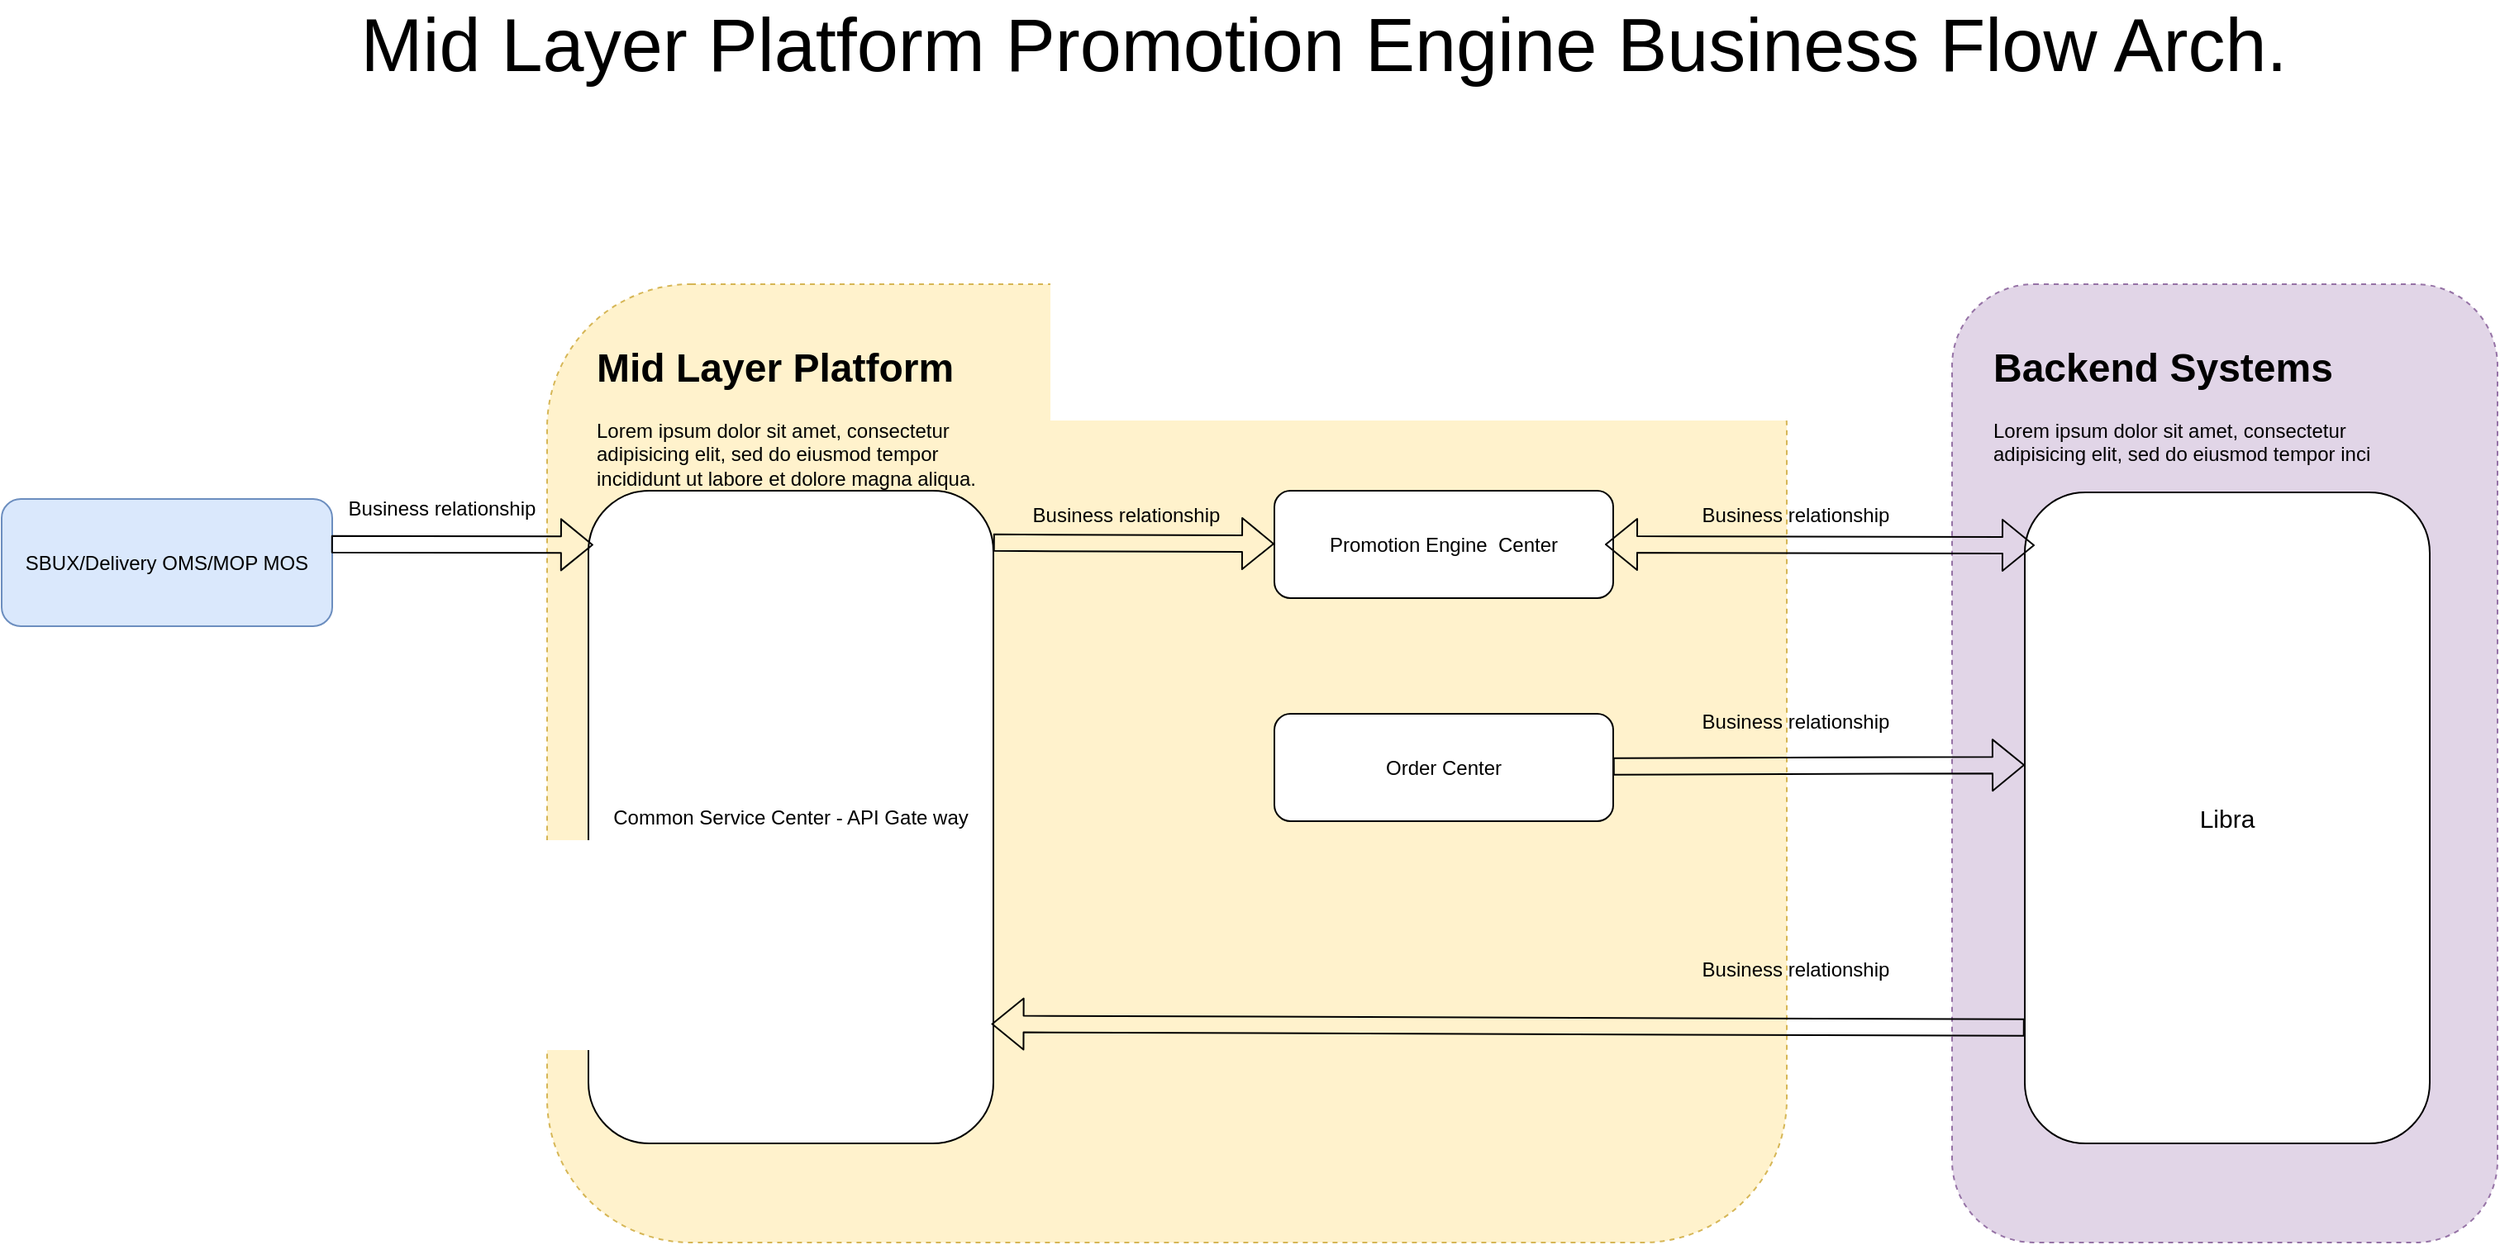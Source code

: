 <mxfile type="github" version="12.1.9" pages="1">
  <diagram id="MQAHFbbfDHAqXE929brh" name="Page-1">
    <mxGraphModel grid="1" dx="1280" dy="699" gridSize="10" guides="1" tooltips="1" connect="1" arrows="1" fold="1" page="1" pageScale="1" pageWidth="827" pageHeight="1169" math="0" shadow="0">
      <root>
        <mxCell id="0"/>
        <mxCell id="1" parent="0"/>
        <mxCell id="2I_Xf8qAkBCNeDOOvv6f-1" value="SBUX/Delivery OMS/MOP MOS" parent="1" vertex="1" style="rounded=1;whiteSpace=wrap;html=1;fillColor=#dae8fc;strokeColor=#6c8ebf;">
          <mxGeometry as="geometry" height="77" width="200" y="390" x="60"/>
        </mxCell>
        <mxCell id="2I_Xf8qAkBCNeDOOvv6f-2" value="" parent="1" vertex="1" style="rounded=1;whiteSpace=wrap;html=1;dashed=1;fillColor=#fff2cc;strokeColor=#d6b656;">
          <mxGeometry as="geometry" height="580" width="750" y="260" x="390"/>
        </mxCell>
        <mxCell id="2I_Xf8qAkBCNeDOOvv6f-3" value="&lt;h1&gt;Mid Layer Platform&lt;/h1&gt;&lt;p&gt;Lorem ipsum dolor sit amet, consectetur adipisicing elit, sed do eiusmod tempor incididunt ut labore et dolore magna aliqua.&lt;/p&gt;" parent="1" vertex="1" style="text;html=1;strokeColor=none;fillColor=none;spacing=5;spacingTop=-20;whiteSpace=wrap;overflow=hidden;rounded=0;dashed=1;">
          <mxGeometry as="geometry" height="120" width="250" y="291" x="415"/>
        </mxCell>
        <mxCell id="2I_Xf8qAkBCNeDOOvv6f-4" value="Common Service Center - API Gate way" parent="1" vertex="1" style="rounded=1;whiteSpace=wrap;html=1;">
          <mxGeometry as="geometry" height="395" width="245" y="385" x="415"/>
        </mxCell>
        <mxCell id="2I_Xf8qAkBCNeDOOvv6f-5" value="Promotion Engine&amp;nbsp; Center " parent="1" vertex="1" style="rounded=1;whiteSpace=wrap;html=1;">
          <mxGeometry as="geometry" height="65" width="205" y="385" x="830"/>
        </mxCell>
        <mxCell id="2I_Xf8qAkBCNeDOOvv6f-6" value="Order Center " parent="1" vertex="1" style="rounded=1;whiteSpace=wrap;html=1;">
          <mxGeometry as="geometry" height="65" width="205" y="520" x="830"/>
        </mxCell>
        <mxCell id="2I_Xf8qAkBCNeDOOvv6f-7" value="" parent="1" vertex="1" style="rounded=1;whiteSpace=wrap;html=1;dashed=1;fillColor=#e1d5e7;strokeColor=#9673a6;">
          <mxGeometry as="geometry" height="580" width="330" y="260" x="1240"/>
        </mxCell>
        <mxCell id="2I_Xf8qAkBCNeDOOvv6f-8" value="&lt;h1&gt;Backend Systems&lt;/h1&gt;&lt;p&gt;Lorem ipsum dolor sit amet, consectetur adipisicing elit, sed do eiusmod tempor inci&lt;/p&gt;" parent="1" vertex="1" style="text;html=1;strokeColor=none;fillColor=none;spacing=5;spacingTop=-20;whiteSpace=wrap;overflow=hidden;rounded=0;dashed=1;">
          <mxGeometry as="geometry" height="120" width="250" y="291" x="1260"/>
        </mxCell>
        <mxCell id="2I_Xf8qAkBCNeDOOvv6f-9" value="&lt;font style=&quot;font-size: 15px&quot;&gt;Libra&lt;/font&gt;" parent="1" vertex="1" style="rounded=1;whiteSpace=wrap;html=1;">
          <mxGeometry as="geometry" height="394" width="245" y="386" x="1284"/>
        </mxCell>
        <mxCell id="2I_Xf8qAkBCNeDOOvv6f-10" value="Mid Layer Platform Promotion Engine Business Flow Arch." parent="1" vertex="1" style="text;html=1;strokeColor=none;fillColor=none;align=center;verticalAlign=middle;whiteSpace=wrap;rounded=0;fontSize=45;">
          <mxGeometry as="geometry" height="50" width="1180" y="90" x="270"/>
        </mxCell>
        <mxCell id="2I_Xf8qAkBCNeDOOvv6f-11" value="" parent="1" style="shape=flexArrow;endArrow=classic;html=1;fontSize=45;exitX=0.997;exitY=0.629;exitDx=0;exitDy=0;exitPerimeter=0;entryX=0.012;entryY=0.136;entryDx=0;entryDy=0;entryPerimeter=0;" edge="1">
          <mxGeometry as="geometry" height="50" width="50" relative="1">
            <mxPoint as="sourcePoint" y="417.433" x="259.4"/>
            <mxPoint as="targetPoint" y="417.72" x="417.94"/>
          </mxGeometry>
        </mxCell>
        <mxCell id="2I_Xf8qAkBCNeDOOvv6f-12" value="" parent="1" style="shape=flexArrow;endArrow=classic;html=1;fontSize=45;exitX=0.997;exitY=0.629;exitDx=0;exitDy=0;exitPerimeter=0;" target="2I_Xf8qAkBCNeDOOvv6f-5" edge="1">
          <mxGeometry as="geometry" height="50" width="50" relative="1">
            <mxPoint as="sourcePoint" y="416.433" x="659.9"/>
            <mxPoint as="targetPoint" y="417" x="790"/>
          </mxGeometry>
        </mxCell>
        <mxCell id="2I_Xf8qAkBCNeDOOvv6f-14" value="" parent="1" style="shape=flexArrow;endArrow=classic;startArrow=classic;html=1;fontSize=45;" edge="1">
          <mxGeometry as="geometry" height="50" width="50" relative="1">
            <mxPoint as="sourcePoint" y="417.5" x="1030"/>
            <mxPoint as="targetPoint" y="418" x="1290"/>
          </mxGeometry>
        </mxCell>
        <mxCell id="2I_Xf8qAkBCNeDOOvv6f-15" value="Business relationship" parent="1" vertex="1" style="text;strokeColor=none;fillColor=none;html=1;fontSize=12;fontStyle=0;verticalAlign=middle;align=center;">
          <mxGeometry as="geometry" height="30" width="130" y="385" x="1080"/>
        </mxCell>
        <mxCell id="2I_Xf8qAkBCNeDOOvv6f-16" value="Business relationship" parent="1" vertex="1" style="text;strokeColor=none;fillColor=none;html=1;fontSize=12;fontStyle=0;verticalAlign=middle;align=center;">
          <mxGeometry as="geometry" height="30" width="130" y="381" x="261"/>
        </mxCell>
        <mxCell id="2I_Xf8qAkBCNeDOOvv6f-17" value="Business relationship" parent="1" vertex="1" style="text;strokeColor=none;fillColor=none;html=1;fontSize=12;fontStyle=0;verticalAlign=middle;align=center;">
          <mxGeometry as="geometry" height="30" width="130" y="385" x="675"/>
        </mxCell>
        <mxCell id="2I_Xf8qAkBCNeDOOvv6f-20" value="Business relationship" parent="1" vertex="1" style="text;strokeColor=none;fillColor=none;html=1;fontSize=12;fontStyle=0;verticalAlign=middle;align=center;">
          <mxGeometry as="geometry" height="30" width="130" y="510" x="1080"/>
        </mxCell>
        <mxCell id="F4i2hOFiznxhLBK2m3vf-7" value="" parent="1" style="shape=flexArrow;endArrow=classic;html=1;fontSize=45;exitX=0.997;exitY=0.629;exitDx=0;exitDy=0;exitPerimeter=0;" edge="1">
          <mxGeometry as="geometry" height="50" width="50" relative="1">
            <mxPoint as="sourcePoint" y="551.933" x="1034.9"/>
            <mxPoint as="targetPoint" y="551" x="1284"/>
          </mxGeometry>
        </mxCell>
        <mxCell id="F4i2hOFiznxhLBK2m3vf-8" value="" parent="1" style="shape=flexArrow;endArrow=classic;html=1;fontSize=45;exitX=0.997;exitY=0.629;exitDx=0;exitDy=0;exitPerimeter=0;entryX=0.995;entryY=0.817;entryDx=0;entryDy=0;entryPerimeter=0;" target="2I_Xf8qAkBCNeDOOvv6f-4" edge="1">
          <mxGeometry as="geometry" height="50" width="50" relative="1">
            <mxPoint as="sourcePoint" y="709.933" x="1283.9"/>
            <mxPoint as="targetPoint" y="719" x="894"/>
          </mxGeometry>
        </mxCell>
        <mxCell id="F4i2hOFiznxhLBK2m3vf-9" value="Business relationship" parent="1" vertex="1" style="text;strokeColor=none;fillColor=none;html=1;fontSize=12;fontStyle=0;verticalAlign=middle;align=center;">
          <mxGeometry as="geometry" height="30" width="130" y="660" x="1080"/>
        </mxCell>
      </root>
    </mxGraphModel>
  </diagram>
</mxfile>
